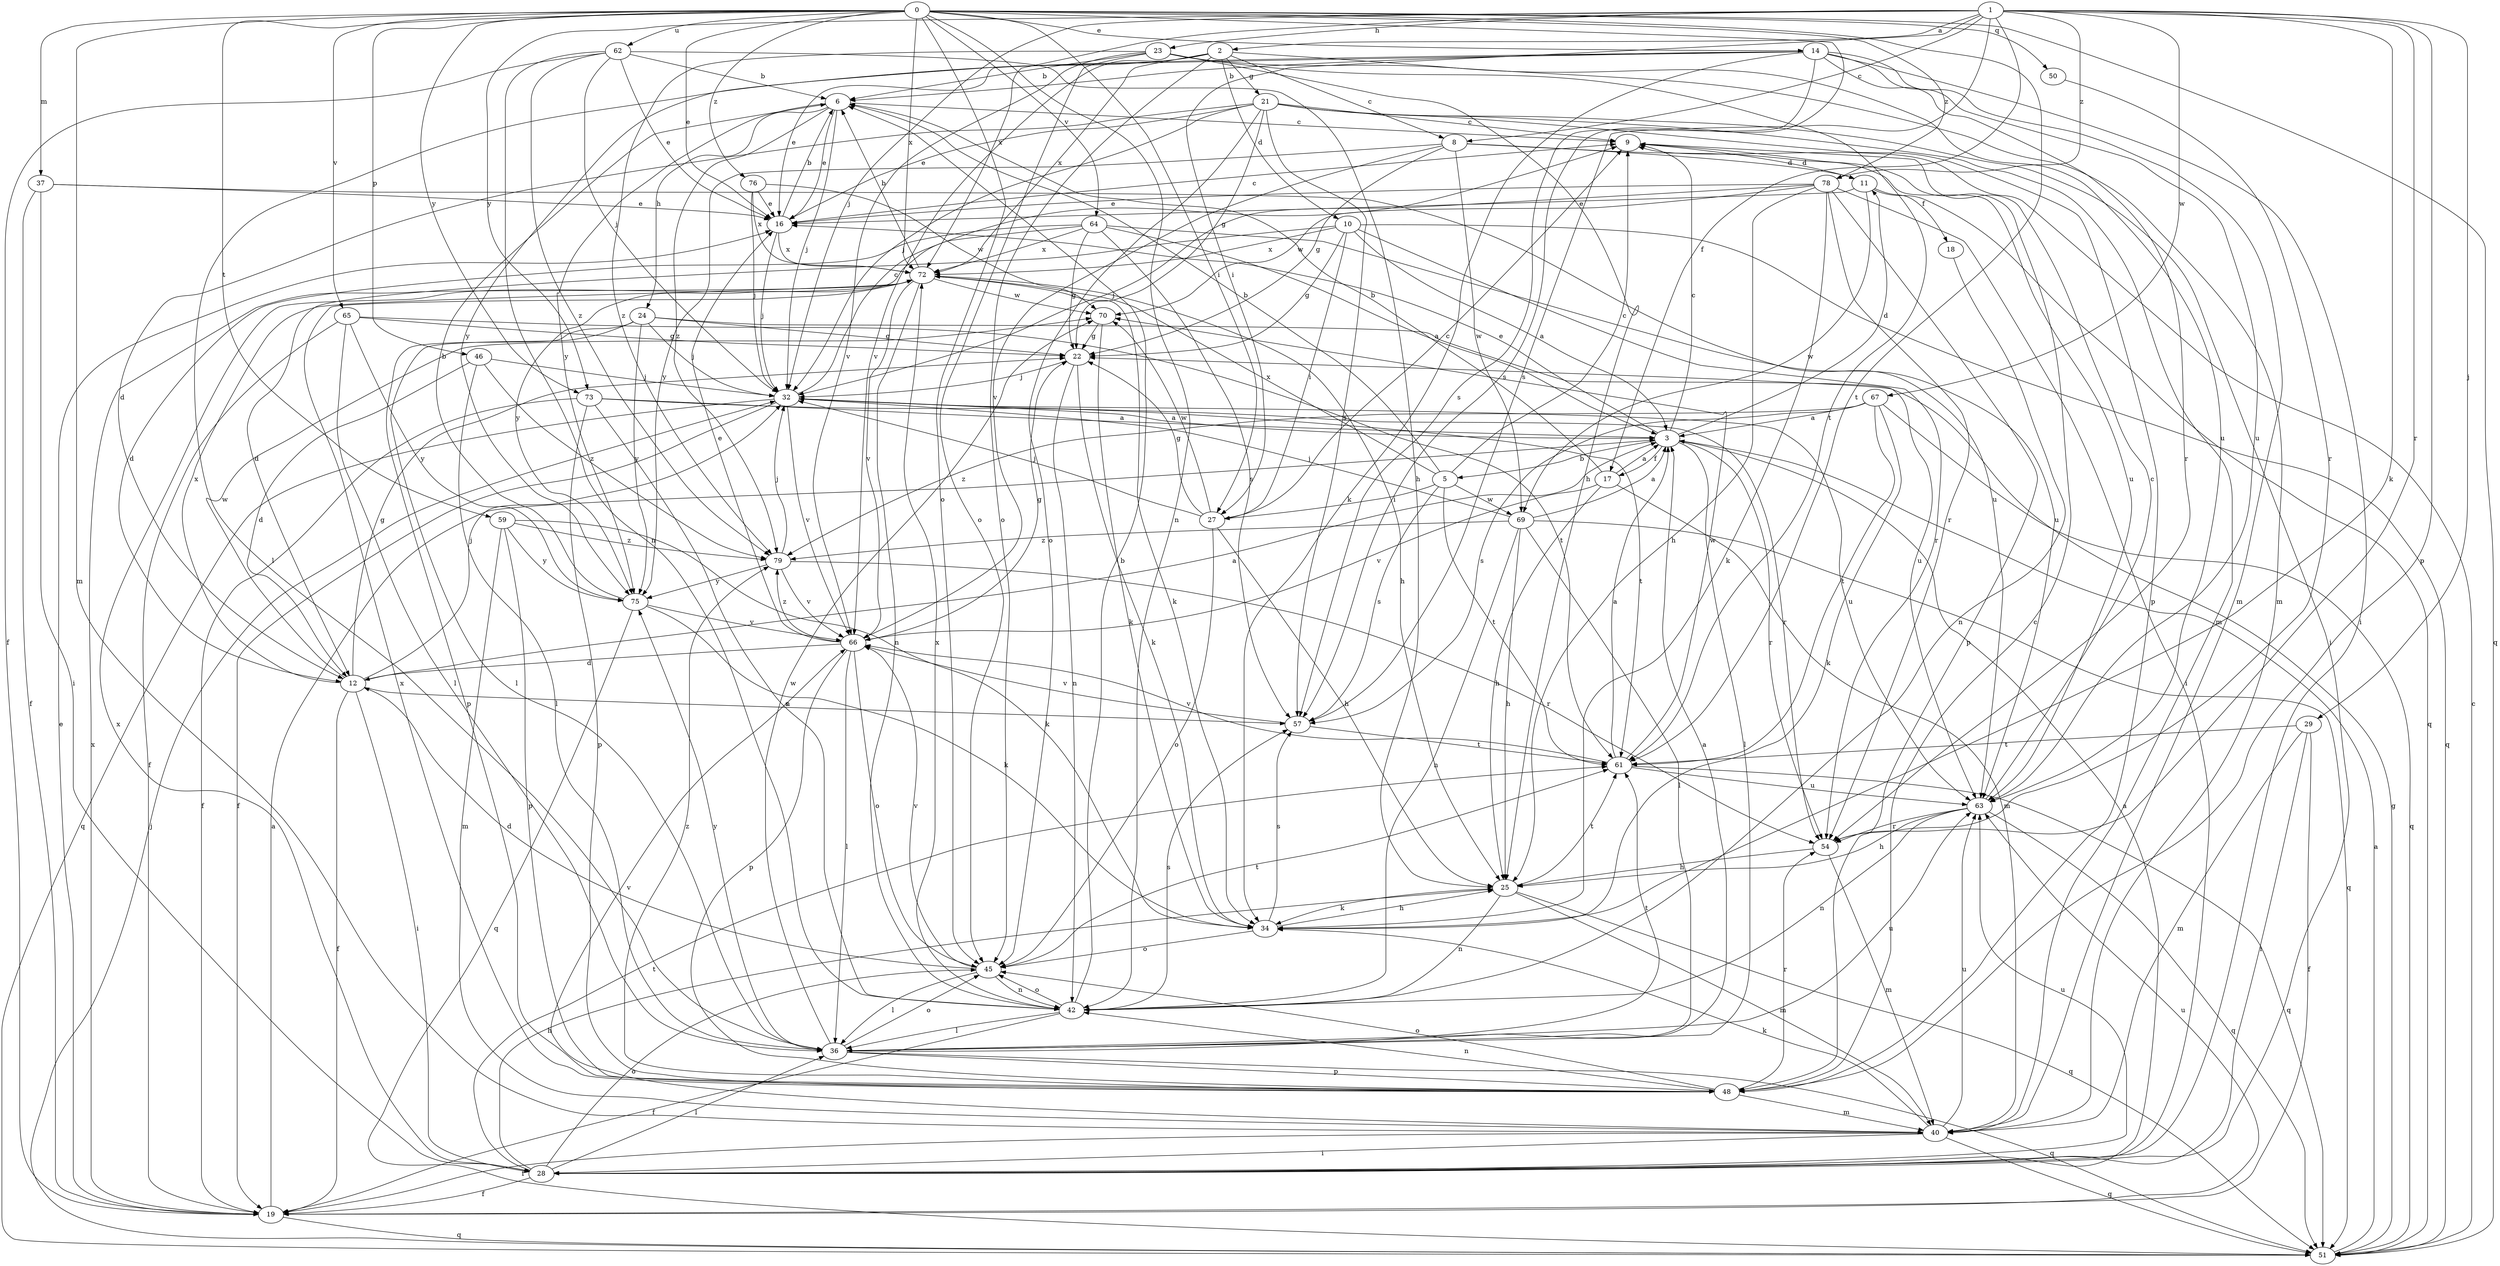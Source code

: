 strict digraph  {
0;
1;
2;
3;
5;
6;
8;
9;
10;
11;
12;
14;
16;
17;
18;
19;
21;
22;
23;
24;
25;
27;
28;
29;
32;
34;
36;
37;
40;
42;
45;
46;
48;
50;
51;
54;
57;
59;
61;
62;
63;
64;
65;
66;
67;
69;
70;
72;
73;
75;
76;
78;
79;
0 -> 14  [label=e];
0 -> 16  [label=e];
0 -> 27  [label=i];
0 -> 37  [label=m];
0 -> 40  [label=m];
0 -> 42  [label=n];
0 -> 45  [label=o];
0 -> 46  [label=p];
0 -> 50  [label=q];
0 -> 51  [label=q];
0 -> 57  [label=s];
0 -> 59  [label=t];
0 -> 61  [label=t];
0 -> 62  [label=u];
0 -> 64  [label=v];
0 -> 65  [label=v];
0 -> 72  [label=x];
0 -> 73  [label=y];
0 -> 76  [label=z];
0 -> 78  [label=z];
1 -> 2  [label=a];
1 -> 8  [label=c];
1 -> 17  [label=f];
1 -> 23  [label=h];
1 -> 27  [label=i];
1 -> 29  [label=j];
1 -> 32  [label=j];
1 -> 34  [label=k];
1 -> 48  [label=p];
1 -> 54  [label=r];
1 -> 57  [label=s];
1 -> 67  [label=w];
1 -> 72  [label=x];
1 -> 73  [label=y];
1 -> 78  [label=z];
2 -> 8  [label=c];
2 -> 10  [label=d];
2 -> 21  [label=g];
2 -> 45  [label=o];
2 -> 63  [label=u];
2 -> 66  [label=v];
2 -> 72  [label=x];
2 -> 75  [label=y];
3 -> 5  [label=b];
3 -> 9  [label=c];
3 -> 11  [label=d];
3 -> 16  [label=e];
3 -> 17  [label=f];
3 -> 36  [label=l];
3 -> 54  [label=r];
5 -> 6  [label=b];
5 -> 9  [label=c];
5 -> 27  [label=i];
5 -> 57  [label=s];
5 -> 61  [label=t];
5 -> 69  [label=w];
5 -> 72  [label=x];
6 -> 9  [label=c];
6 -> 16  [label=e];
6 -> 24  [label=h];
6 -> 32  [label=j];
6 -> 75  [label=y];
6 -> 79  [label=z];
8 -> 11  [label=d];
8 -> 22  [label=g];
8 -> 63  [label=u];
8 -> 66  [label=v];
8 -> 69  [label=w];
8 -> 75  [label=y];
9 -> 11  [label=d];
10 -> 3  [label=a];
10 -> 12  [label=d];
10 -> 22  [label=g];
10 -> 27  [label=i];
10 -> 51  [label=q];
10 -> 54  [label=r];
10 -> 72  [label=x];
11 -> 16  [label=e];
11 -> 18  [label=f];
11 -> 51  [label=q];
11 -> 69  [label=w];
12 -> 3  [label=a];
12 -> 19  [label=f];
12 -> 22  [label=g];
12 -> 28  [label=i];
12 -> 32  [label=j];
12 -> 57  [label=s];
12 -> 70  [label=w];
12 -> 72  [label=x];
14 -> 6  [label=b];
14 -> 16  [label=e];
14 -> 28  [label=i];
14 -> 34  [label=k];
14 -> 36  [label=l];
14 -> 40  [label=m];
14 -> 54  [label=r];
14 -> 57  [label=s];
14 -> 63  [label=u];
16 -> 6  [label=b];
16 -> 9  [label=c];
16 -> 32  [label=j];
16 -> 72  [label=x];
17 -> 3  [label=a];
17 -> 6  [label=b];
17 -> 25  [label=h];
17 -> 40  [label=m];
17 -> 66  [label=v];
18 -> 42  [label=n];
19 -> 3  [label=a];
19 -> 16  [label=e];
19 -> 51  [label=q];
19 -> 63  [label=u];
19 -> 72  [label=x];
21 -> 9  [label=c];
21 -> 12  [label=d];
21 -> 16  [label=e];
21 -> 22  [label=g];
21 -> 28  [label=i];
21 -> 32  [label=j];
21 -> 40  [label=m];
21 -> 45  [label=o];
21 -> 48  [label=p];
21 -> 57  [label=s];
22 -> 32  [label=j];
22 -> 34  [label=k];
22 -> 42  [label=n];
23 -> 6  [label=b];
23 -> 25  [label=h];
23 -> 40  [label=m];
23 -> 45  [label=o];
23 -> 61  [label=t];
23 -> 66  [label=v];
23 -> 79  [label=z];
24 -> 22  [label=g];
24 -> 32  [label=j];
24 -> 36  [label=l];
24 -> 48  [label=p];
24 -> 63  [label=u];
24 -> 75  [label=y];
25 -> 34  [label=k];
25 -> 40  [label=m];
25 -> 42  [label=n];
25 -> 51  [label=q];
25 -> 61  [label=t];
27 -> 9  [label=c];
27 -> 22  [label=g];
27 -> 25  [label=h];
27 -> 32  [label=j];
27 -> 45  [label=o];
27 -> 70  [label=w];
28 -> 3  [label=a];
28 -> 19  [label=f];
28 -> 25  [label=h];
28 -> 36  [label=l];
28 -> 45  [label=o];
28 -> 61  [label=t];
28 -> 63  [label=u];
28 -> 72  [label=x];
29 -> 19  [label=f];
29 -> 28  [label=i];
29 -> 40  [label=m];
29 -> 61  [label=t];
32 -> 3  [label=a];
32 -> 9  [label=c];
32 -> 19  [label=f];
32 -> 51  [label=q];
32 -> 54  [label=r];
32 -> 63  [label=u];
32 -> 66  [label=v];
34 -> 25  [label=h];
34 -> 45  [label=o];
34 -> 57  [label=s];
36 -> 3  [label=a];
36 -> 45  [label=o];
36 -> 48  [label=p];
36 -> 51  [label=q];
36 -> 61  [label=t];
36 -> 63  [label=u];
36 -> 70  [label=w];
36 -> 75  [label=y];
37 -> 16  [label=e];
37 -> 19  [label=f];
37 -> 28  [label=i];
37 -> 63  [label=u];
40 -> 19  [label=f];
40 -> 28  [label=i];
40 -> 34  [label=k];
40 -> 51  [label=q];
40 -> 63  [label=u];
40 -> 66  [label=v];
42 -> 6  [label=b];
42 -> 19  [label=f];
42 -> 36  [label=l];
42 -> 45  [label=o];
42 -> 57  [label=s];
42 -> 72  [label=x];
45 -> 12  [label=d];
45 -> 36  [label=l];
45 -> 42  [label=n];
45 -> 61  [label=t];
45 -> 66  [label=v];
46 -> 12  [label=d];
46 -> 32  [label=j];
46 -> 36  [label=l];
46 -> 79  [label=z];
48 -> 9  [label=c];
48 -> 40  [label=m];
48 -> 42  [label=n];
48 -> 45  [label=o];
48 -> 54  [label=r];
48 -> 72  [label=x];
48 -> 79  [label=z];
50 -> 54  [label=r];
51 -> 3  [label=a];
51 -> 9  [label=c];
51 -> 22  [label=g];
51 -> 32  [label=j];
54 -> 25  [label=h];
54 -> 40  [label=m];
57 -> 61  [label=t];
57 -> 66  [label=v];
59 -> 34  [label=k];
59 -> 40  [label=m];
59 -> 48  [label=p];
59 -> 75  [label=y];
59 -> 79  [label=z];
61 -> 3  [label=a];
61 -> 51  [label=q];
61 -> 63  [label=u];
61 -> 66  [label=v];
61 -> 70  [label=w];
62 -> 6  [label=b];
62 -> 16  [label=e];
62 -> 19  [label=f];
62 -> 25  [label=h];
62 -> 32  [label=j];
62 -> 42  [label=n];
62 -> 79  [label=z];
63 -> 9  [label=c];
63 -> 25  [label=h];
63 -> 42  [label=n];
63 -> 51  [label=q];
63 -> 54  [label=r];
64 -> 3  [label=a];
64 -> 12  [label=d];
64 -> 22  [label=g];
64 -> 57  [label=s];
64 -> 63  [label=u];
64 -> 72  [label=x];
64 -> 75  [label=y];
65 -> 19  [label=f];
65 -> 22  [label=g];
65 -> 36  [label=l];
65 -> 61  [label=t];
65 -> 75  [label=y];
66 -> 12  [label=d];
66 -> 16  [label=e];
66 -> 22  [label=g];
66 -> 36  [label=l];
66 -> 45  [label=o];
66 -> 48  [label=p];
66 -> 79  [label=z];
67 -> 3  [label=a];
67 -> 34  [label=k];
67 -> 51  [label=q];
67 -> 57  [label=s];
67 -> 61  [label=t];
67 -> 79  [label=z];
69 -> 3  [label=a];
69 -> 25  [label=h];
69 -> 32  [label=j];
69 -> 36  [label=l];
69 -> 42  [label=n];
69 -> 51  [label=q];
69 -> 79  [label=z];
70 -> 22  [label=g];
70 -> 34  [label=k];
72 -> 6  [label=b];
72 -> 25  [label=h];
72 -> 34  [label=k];
72 -> 42  [label=n];
72 -> 66  [label=v];
72 -> 70  [label=w];
73 -> 3  [label=a];
73 -> 19  [label=f];
73 -> 42  [label=n];
73 -> 48  [label=p];
73 -> 61  [label=t];
75 -> 6  [label=b];
75 -> 34  [label=k];
75 -> 51  [label=q];
75 -> 66  [label=v];
76 -> 16  [label=e];
76 -> 32  [label=j];
76 -> 70  [label=w];
76 -> 72  [label=x];
78 -> 16  [label=e];
78 -> 25  [label=h];
78 -> 28  [label=i];
78 -> 32  [label=j];
78 -> 34  [label=k];
78 -> 48  [label=p];
78 -> 54  [label=r];
78 -> 70  [label=w];
79 -> 32  [label=j];
79 -> 54  [label=r];
79 -> 66  [label=v];
79 -> 75  [label=y];
}

